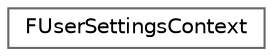 digraph "Graphical Class Hierarchy"
{
 // INTERACTIVE_SVG=YES
 // LATEX_PDF_SIZE
  bgcolor="transparent";
  edge [fontname=Helvetica,fontsize=10,labelfontname=Helvetica,labelfontsize=10];
  node [fontname=Helvetica,fontsize=10,shape=box,height=0.2,width=0.4];
  rankdir="LR";
  Node0 [id="Node000000",label="FUserSettingsContext",height=0.2,width=0.4,color="grey40", fillcolor="white", style="filled",URL="$d6/d1d/structFUserSettingsContext.html",tooltip="Additional user settings to be communicated to crash reporting client."];
}
